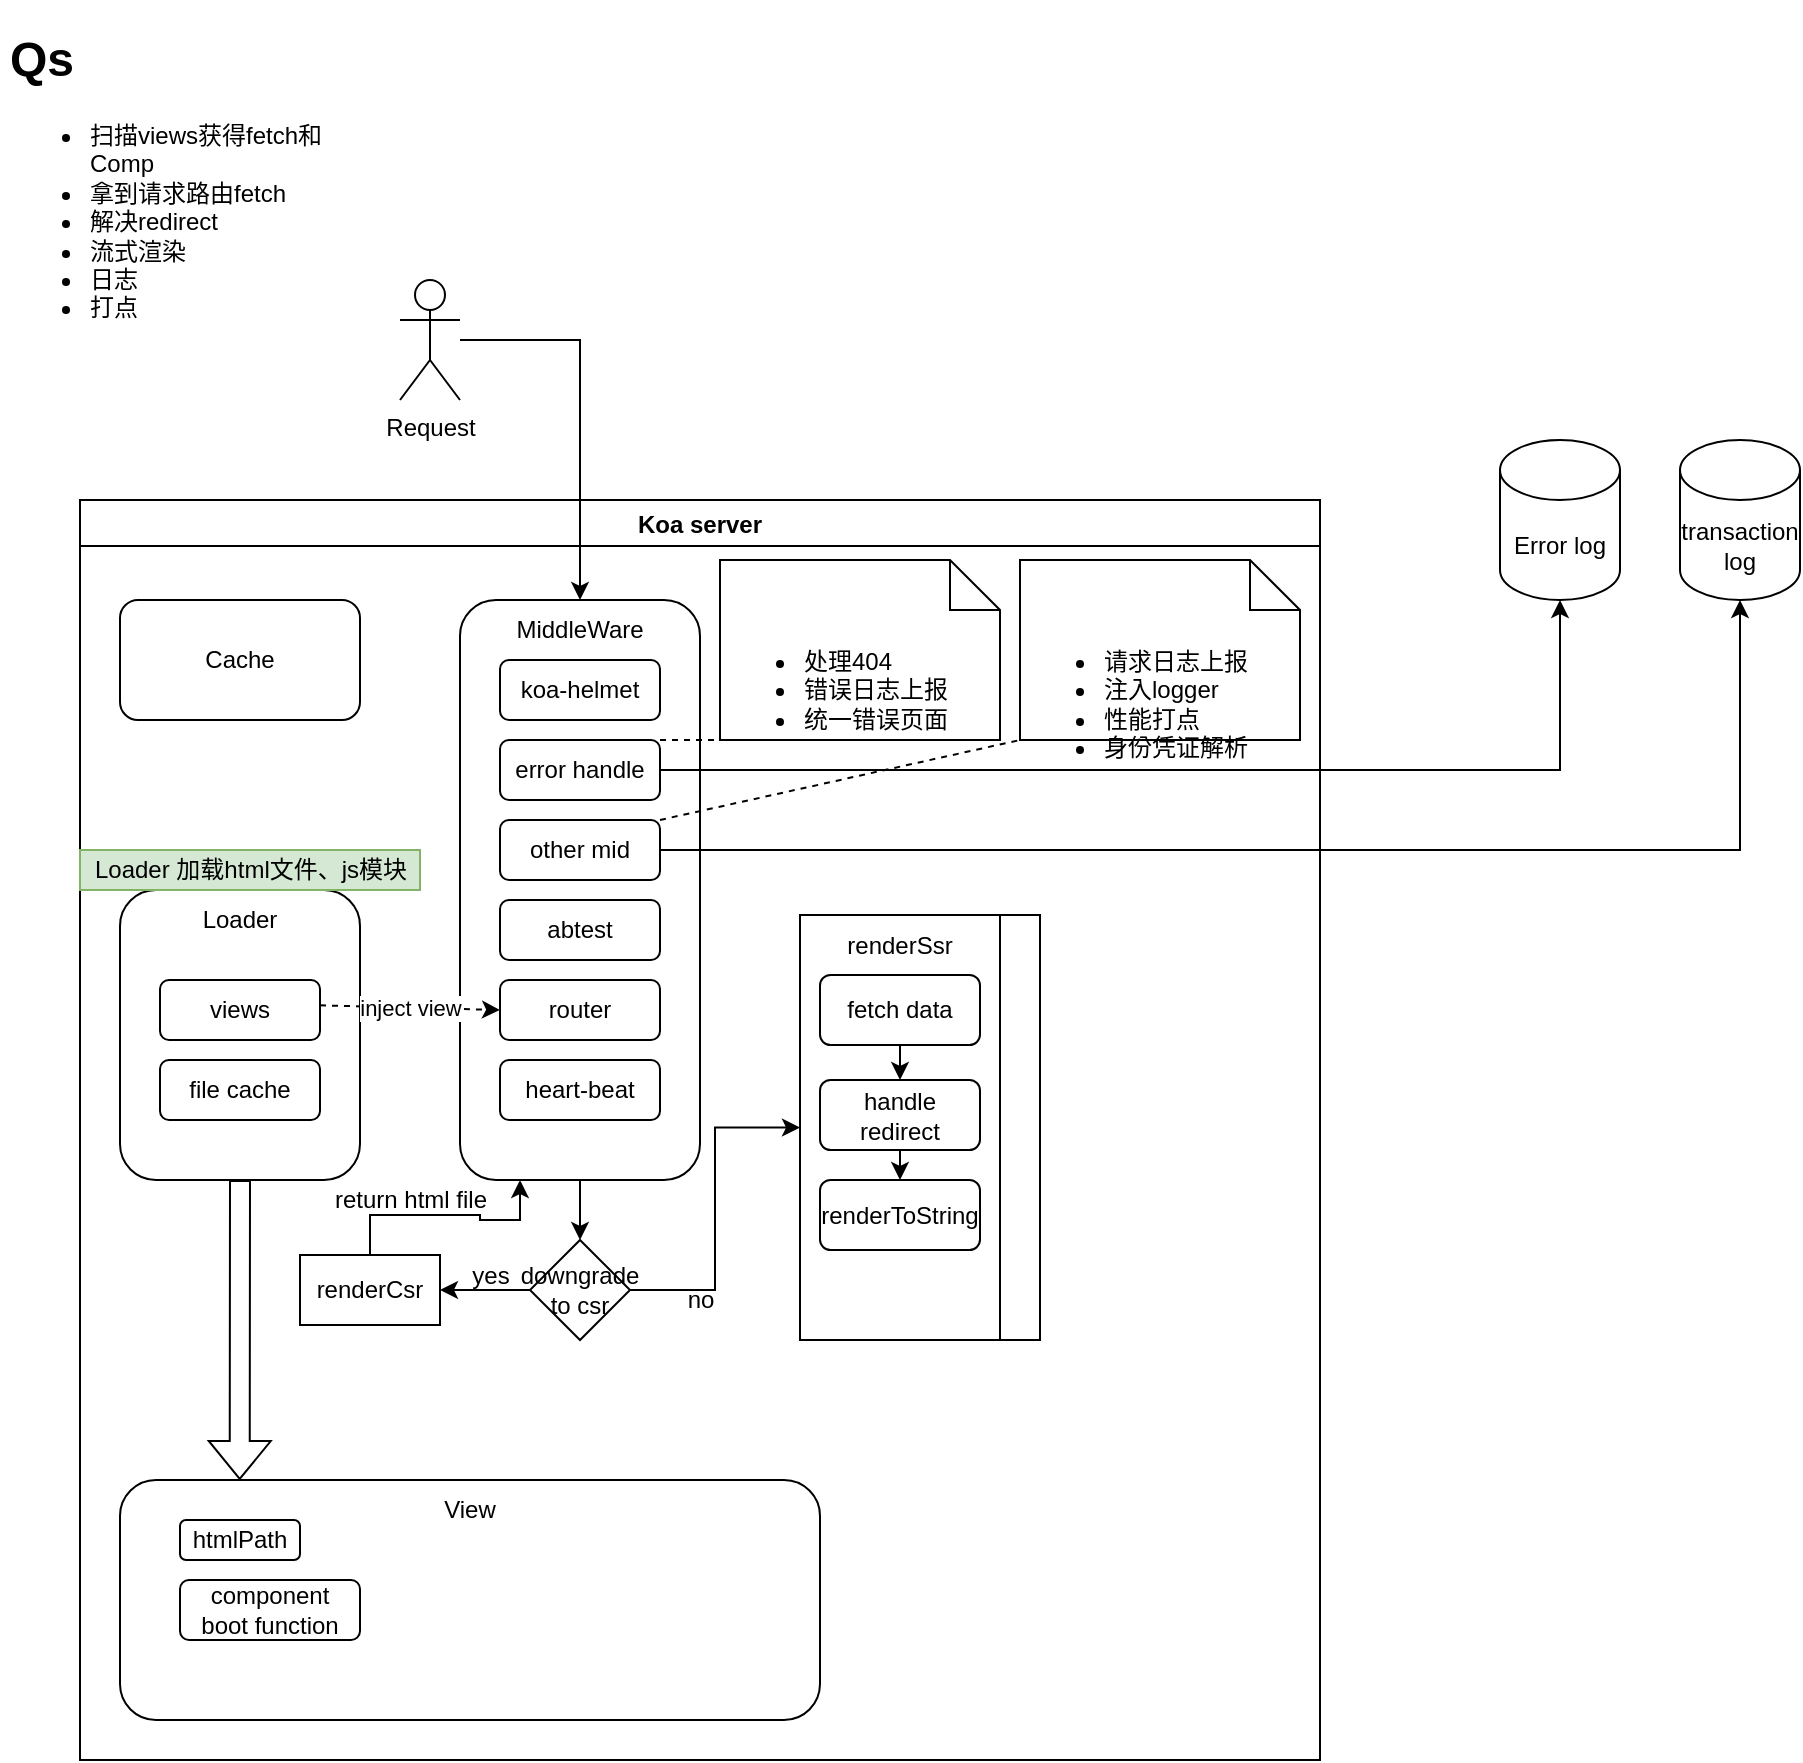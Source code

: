 <mxfile version="16.2.2" type="github">
  <diagram name="Page-1" id="52a04d89-c75d-2922-d76d-85b35f80e030">
    <mxGraphModel dx="813" dy="522" grid="1" gridSize="10" guides="1" tooltips="1" connect="1" arrows="1" fold="1" page="1" pageScale="1" pageWidth="1100" pageHeight="850" background="none" math="0" shadow="0">
      <root>
        <mxCell id="0" />
        <mxCell id="1" parent="0" />
        <mxCell id="tIwHrmOdtHiu5mDoxhR2-10" value="Koa server" style="swimlane;" parent="1" vertex="1">
          <mxGeometry x="50" y="250" width="620" height="630" as="geometry" />
        </mxCell>
        <mxCell id="tIwHrmOdtHiu5mDoxhR2-9" value="Cache" style="rounded=1;whiteSpace=wrap;html=1;" parent="tIwHrmOdtHiu5mDoxhR2-10" vertex="1">
          <mxGeometry x="20" y="50" width="120" height="60" as="geometry" />
        </mxCell>
        <mxCell id="7jh4-iXoxcuFFIxaprjl-4" value="" style="group" parent="tIwHrmOdtHiu5mDoxhR2-10" vertex="1" connectable="0">
          <mxGeometry x="190" y="50" width="290" height="370" as="geometry" />
        </mxCell>
        <mxCell id="7jh4-iXoxcuFFIxaprjl-2" value="" style="rounded=1;whiteSpace=wrap;html=1;" parent="7jh4-iXoxcuFFIxaprjl-4" vertex="1">
          <mxGeometry width="120" height="290" as="geometry" />
        </mxCell>
        <mxCell id="tIwHrmOdtHiu5mDoxhR2-12" value="koa-helmet" style="rounded=1;whiteSpace=wrap;html=1;" parent="7jh4-iXoxcuFFIxaprjl-4" vertex="1">
          <mxGeometry x="20" y="30" width="80" height="30" as="geometry" />
        </mxCell>
        <mxCell id="tIwHrmOdtHiu5mDoxhR2-13" value="error handle" style="rounded=1;whiteSpace=wrap;html=1;" parent="7jh4-iXoxcuFFIxaprjl-4" vertex="1">
          <mxGeometry x="20" y="70" width="80" height="30" as="geometry" />
        </mxCell>
        <mxCell id="7jh4-iXoxcuFFIxaprjl-5" value="MiddleWare" style="text;html=1;strokeColor=none;fillColor=none;align=center;verticalAlign=middle;whiteSpace=wrap;rounded=0;" parent="7jh4-iXoxcuFFIxaprjl-4" vertex="1">
          <mxGeometry x="30" width="60" height="30" as="geometry" />
        </mxCell>
        <mxCell id="7jh4-iXoxcuFFIxaprjl-27" value="other mid" style="rounded=1;whiteSpace=wrap;html=1;" parent="7jh4-iXoxcuFFIxaprjl-4" vertex="1">
          <mxGeometry x="20" y="110" width="80" height="30" as="geometry" />
        </mxCell>
        <mxCell id="7jh4-iXoxcuFFIxaprjl-33" value="abtest" style="rounded=1;whiteSpace=wrap;html=1;" parent="7jh4-iXoxcuFFIxaprjl-4" vertex="1">
          <mxGeometry x="20" y="150" width="80" height="30" as="geometry" />
        </mxCell>
        <mxCell id="7jh4-iXoxcuFFIxaprjl-34" value="router" style="rounded=1;whiteSpace=wrap;html=1;" parent="7jh4-iXoxcuFFIxaprjl-4" vertex="1">
          <mxGeometry x="20" y="190" width="80" height="30" as="geometry" />
        </mxCell>
        <mxCell id="7jh4-iXoxcuFFIxaprjl-35" value="heart-beat" style="rounded=1;whiteSpace=wrap;html=1;" parent="7jh4-iXoxcuFFIxaprjl-4" vertex="1">
          <mxGeometry x="20" y="230" width="80" height="30" as="geometry" />
        </mxCell>
        <mxCell id="1rME_TI9bVdFKtMDWncs-83" value="" style="rounded=0;whiteSpace=wrap;html=1;labelBackgroundColor=none;" vertex="1" parent="7jh4-iXoxcuFFIxaprjl-4">
          <mxGeometry x="190" y="157.5" width="100" height="212.5" as="geometry" />
        </mxCell>
        <mxCell id="7jh4-iXoxcuFFIxaprjl-21" value="&lt;ul&gt;&lt;li&gt;处理404&lt;/li&gt;&lt;li&gt;错误日志上报&lt;/li&gt;&lt;li&gt;统一错误页面&lt;/li&gt;&lt;/ul&gt;" style="shape=note2;boundedLbl=1;whiteSpace=wrap;html=1;size=25;verticalAlign=top;align=left;" parent="tIwHrmOdtHiu5mDoxhR2-10" vertex="1">
          <mxGeometry x="320" y="30" width="140" height="90" as="geometry" />
        </mxCell>
        <mxCell id="7jh4-iXoxcuFFIxaprjl-23" value="" style="endArrow=none;dashed=1;html=1;rounded=0;exitX=1;exitY=0;exitDx=0;exitDy=0;entryX=0.5;entryY=1;entryDx=0;entryDy=0;entryPerimeter=0;" parent="tIwHrmOdtHiu5mDoxhR2-10" source="tIwHrmOdtHiu5mDoxhR2-13" target="7jh4-iXoxcuFFIxaprjl-21" edge="1">
          <mxGeometry width="50" height="50" relative="1" as="geometry">
            <mxPoint x="360" y="-120" as="sourcePoint" />
            <mxPoint x="390" y="-140" as="targetPoint" />
          </mxGeometry>
        </mxCell>
        <mxCell id="7jh4-iXoxcuFFIxaprjl-28" value="&lt;ul&gt;&lt;li&gt;请求日志上报&lt;/li&gt;&lt;li&gt;注入logger&lt;/li&gt;&lt;li&gt;性能打点&lt;/li&gt;&lt;li&gt;身份凭证解析&lt;/li&gt;&lt;/ul&gt;" style="shape=note2;boundedLbl=1;whiteSpace=wrap;html=1;size=25;verticalAlign=top;align=left;" parent="tIwHrmOdtHiu5mDoxhR2-10" vertex="1">
          <mxGeometry x="470" y="30" width="140" height="90" as="geometry" />
        </mxCell>
        <mxCell id="7jh4-iXoxcuFFIxaprjl-30" value="" style="endArrow=none;dashed=1;html=1;rounded=0;exitX=1;exitY=0;exitDx=0;exitDy=0;entryX=0;entryY=1;entryDx=0;entryDy=0;entryPerimeter=0;" parent="tIwHrmOdtHiu5mDoxhR2-10" source="7jh4-iXoxcuFFIxaprjl-27" target="7jh4-iXoxcuFFIxaprjl-28" edge="1">
          <mxGeometry width="50" height="50" relative="1" as="geometry">
            <mxPoint x="340" y="164" as="sourcePoint" />
            <mxPoint x="440" y="164" as="targetPoint" />
          </mxGeometry>
        </mxCell>
        <mxCell id="1rME_TI9bVdFKtMDWncs-13" value="" style="group" vertex="1" connectable="0" parent="tIwHrmOdtHiu5mDoxhR2-10">
          <mxGeometry x="20" y="195" width="120" height="145" as="geometry" />
        </mxCell>
        <mxCell id="7jh4-iXoxcuFFIxaprjl-36" value="" style="rounded=1;whiteSpace=wrap;html=1;" parent="1rME_TI9bVdFKtMDWncs-13" vertex="1">
          <mxGeometry width="120" height="145" as="geometry" />
        </mxCell>
        <mxCell id="1rME_TI9bVdFKtMDWncs-1" value="Loader" style="text;html=1;strokeColor=none;fillColor=none;align=center;verticalAlign=middle;whiteSpace=wrap;rounded=0;" vertex="1" parent="1rME_TI9bVdFKtMDWncs-13">
          <mxGeometry x="30" width="60" height="30" as="geometry" />
        </mxCell>
        <mxCell id="1rME_TI9bVdFKtMDWncs-11" value="views" style="rounded=1;whiteSpace=wrap;html=1;" vertex="1" parent="1rME_TI9bVdFKtMDWncs-13">
          <mxGeometry x="20" y="45" width="80" height="30" as="geometry" />
        </mxCell>
        <mxCell id="1rME_TI9bVdFKtMDWncs-84" value="file cache" style="rounded=1;whiteSpace=wrap;html=1;" vertex="1" parent="1rME_TI9bVdFKtMDWncs-13">
          <mxGeometry x="20" y="85" width="80" height="30" as="geometry" />
        </mxCell>
        <mxCell id="1rME_TI9bVdFKtMDWncs-21" value="" style="endArrow=classic;html=1;rounded=0;dashed=1;exitX=1;exitY=0.422;exitDx=0;exitDy=0;exitPerimeter=0;entryX=0;entryY=0.5;entryDx=0;entryDy=0;" edge="1" parent="tIwHrmOdtHiu5mDoxhR2-10" source="1rME_TI9bVdFKtMDWncs-11" target="7jh4-iXoxcuFFIxaprjl-34">
          <mxGeometry relative="1" as="geometry">
            <mxPoint x="140" y="350" as="sourcePoint" />
            <mxPoint x="240" y="350" as="targetPoint" />
          </mxGeometry>
        </mxCell>
        <mxCell id="1rME_TI9bVdFKtMDWncs-22" value="inject view" style="edgeLabel;resizable=0;html=1;align=center;verticalAlign=middle;" connectable="0" vertex="1" parent="1rME_TI9bVdFKtMDWncs-21">
          <mxGeometry relative="1" as="geometry" />
        </mxCell>
        <mxCell id="1rME_TI9bVdFKtMDWncs-31" style="edgeStyle=orthogonalEdgeStyle;rounded=0;orthogonalLoop=1;jettySize=auto;html=1;exitX=1;exitY=0.5;exitDx=0;exitDy=0;entryX=0;entryY=0.5;entryDx=0;entryDy=0;" edge="1" parent="tIwHrmOdtHiu5mDoxhR2-10" source="1rME_TI9bVdFKtMDWncs-23" target="1rME_TI9bVdFKtMDWncs-26">
          <mxGeometry relative="1" as="geometry" />
        </mxCell>
        <mxCell id="1rME_TI9bVdFKtMDWncs-23" value="downgrade to csr" style="rhombus;whiteSpace=wrap;html=1;labelBackgroundColor=none;" vertex="1" parent="tIwHrmOdtHiu5mDoxhR2-10">
          <mxGeometry x="225" y="370" width="50" height="50" as="geometry" />
        </mxCell>
        <mxCell id="1rME_TI9bVdFKtMDWncs-24" style="edgeStyle=orthogonalEdgeStyle;rounded=0;orthogonalLoop=1;jettySize=auto;html=1;exitX=0.5;exitY=1;exitDx=0;exitDy=0;entryX=0.5;entryY=0;entryDx=0;entryDy=0;" edge="1" parent="tIwHrmOdtHiu5mDoxhR2-10" source="7jh4-iXoxcuFFIxaprjl-2" target="1rME_TI9bVdFKtMDWncs-23">
          <mxGeometry relative="1" as="geometry" />
        </mxCell>
        <mxCell id="1rME_TI9bVdFKtMDWncs-71" style="edgeStyle=orthogonalEdgeStyle;rounded=0;orthogonalLoop=1;jettySize=auto;html=1;exitX=0.5;exitY=0;exitDx=0;exitDy=0;entryX=0.25;entryY=1;entryDx=0;entryDy=0;" edge="1" parent="tIwHrmOdtHiu5mDoxhR2-10" source="1rME_TI9bVdFKtMDWncs-25" target="7jh4-iXoxcuFFIxaprjl-2">
          <mxGeometry relative="1" as="geometry" />
        </mxCell>
        <mxCell id="1rME_TI9bVdFKtMDWncs-25" value="renderCsr" style="rounded=0;whiteSpace=wrap;html=1;labelBackgroundColor=none;" vertex="1" parent="tIwHrmOdtHiu5mDoxhR2-10">
          <mxGeometry x="110" y="377.5" width="70" height="35" as="geometry" />
        </mxCell>
        <mxCell id="1rME_TI9bVdFKtMDWncs-34" value="" style="rounded=1;whiteSpace=wrap;html=1;labelBackgroundColor=none;" vertex="1" parent="tIwHrmOdtHiu5mDoxhR2-10">
          <mxGeometry x="20" y="490" width="350" height="120" as="geometry" />
        </mxCell>
        <mxCell id="1rME_TI9bVdFKtMDWncs-35" value="View" style="text;html=1;strokeColor=none;fillColor=none;align=center;verticalAlign=middle;whiteSpace=wrap;rounded=0;labelBackgroundColor=none;" vertex="1" parent="tIwHrmOdtHiu5mDoxhR2-10">
          <mxGeometry x="165" y="490" width="60" height="30" as="geometry" />
        </mxCell>
        <mxCell id="1rME_TI9bVdFKtMDWncs-36" value="htmlPath" style="rounded=1;whiteSpace=wrap;html=1;labelBackgroundColor=none;" vertex="1" parent="tIwHrmOdtHiu5mDoxhR2-10">
          <mxGeometry x="50" y="510" width="60" height="20" as="geometry" />
        </mxCell>
        <mxCell id="1rME_TI9bVdFKtMDWncs-37" value="" style="shape=flexArrow;endArrow=classic;html=1;rounded=0;entryX=0.171;entryY=0;entryDx=0;entryDy=0;entryPerimeter=0;" edge="1" parent="tIwHrmOdtHiu5mDoxhR2-10" target="1rME_TI9bVdFKtMDWncs-34">
          <mxGeometry width="50" height="50" relative="1" as="geometry">
            <mxPoint x="80" y="340" as="sourcePoint" />
            <mxPoint x="140" y="350" as="targetPoint" />
          </mxGeometry>
        </mxCell>
        <mxCell id="1rME_TI9bVdFKtMDWncs-27" style="edgeStyle=orthogonalEdgeStyle;rounded=0;orthogonalLoop=1;jettySize=auto;html=1;entryX=1;entryY=0.5;entryDx=0;entryDy=0;" edge="1" parent="tIwHrmOdtHiu5mDoxhR2-10" source="1rME_TI9bVdFKtMDWncs-23" target="1rME_TI9bVdFKtMDWncs-25">
          <mxGeometry relative="1" as="geometry" />
        </mxCell>
        <mxCell id="1rME_TI9bVdFKtMDWncs-30" value="" style="group" vertex="1" connectable="0" parent="tIwHrmOdtHiu5mDoxhR2-10">
          <mxGeometry x="190" y="377.5" width="30" height="20" as="geometry" />
        </mxCell>
        <mxCell id="1rME_TI9bVdFKtMDWncs-29" value="yes" style="text;html=1;align=center;verticalAlign=middle;resizable=0;points=[];autosize=1;strokeColor=none;fillColor=none;" vertex="1" parent="1rME_TI9bVdFKtMDWncs-30">
          <mxGeometry width="30" height="20" as="geometry" />
        </mxCell>
        <mxCell id="1rME_TI9bVdFKtMDWncs-72" value="return html file" style="text;html=1;align=center;verticalAlign=middle;resizable=0;points=[];autosize=1;strokeColor=none;fillColor=none;" vertex="1" parent="tIwHrmOdtHiu5mDoxhR2-10">
          <mxGeometry x="120" y="340" width="90" height="20" as="geometry" />
        </mxCell>
        <mxCell id="1rME_TI9bVdFKtMDWncs-75" value="" style="group" vertex="1" connectable="0" parent="tIwHrmOdtHiu5mDoxhR2-10">
          <mxGeometry x="360" y="207.5" width="140" height="212.5" as="geometry" />
        </mxCell>
        <mxCell id="1rME_TI9bVdFKtMDWncs-26" value="" style="rounded=0;whiteSpace=wrap;html=1;labelBackgroundColor=none;" vertex="1" parent="1rME_TI9bVdFKtMDWncs-75">
          <mxGeometry width="100" height="212.5" as="geometry" />
        </mxCell>
        <mxCell id="1rME_TI9bVdFKtMDWncs-74" value="renderSsr" style="text;html=1;strokeColor=none;fillColor=none;align=center;verticalAlign=middle;whiteSpace=wrap;rounded=0;labelBackgroundColor=none;" vertex="1" parent="1rME_TI9bVdFKtMDWncs-75">
          <mxGeometry x="7.143" width="85.714" height="30" as="geometry" />
        </mxCell>
        <mxCell id="1rME_TI9bVdFKtMDWncs-78" style="edgeStyle=orthogonalEdgeStyle;rounded=0;orthogonalLoop=1;jettySize=auto;html=1;exitX=0.5;exitY=1;exitDx=0;exitDy=0;entryX=0.5;entryY=0;entryDx=0;entryDy=0;" edge="1" parent="1rME_TI9bVdFKtMDWncs-75" source="1rME_TI9bVdFKtMDWncs-76" target="1rME_TI9bVdFKtMDWncs-77">
          <mxGeometry relative="1" as="geometry" />
        </mxCell>
        <mxCell id="1rME_TI9bVdFKtMDWncs-76" value="fetch data" style="rounded=1;whiteSpace=wrap;html=1;labelBackgroundColor=none;" vertex="1" parent="1rME_TI9bVdFKtMDWncs-75">
          <mxGeometry x="10" y="30" width="80" height="35" as="geometry" />
        </mxCell>
        <mxCell id="1rME_TI9bVdFKtMDWncs-82" style="edgeStyle=orthogonalEdgeStyle;rounded=0;orthogonalLoop=1;jettySize=auto;html=1;exitX=0.5;exitY=1;exitDx=0;exitDy=0;entryX=0.5;entryY=0;entryDx=0;entryDy=0;" edge="1" parent="1rME_TI9bVdFKtMDWncs-75" source="1rME_TI9bVdFKtMDWncs-77" target="1rME_TI9bVdFKtMDWncs-80">
          <mxGeometry relative="1" as="geometry" />
        </mxCell>
        <mxCell id="1rME_TI9bVdFKtMDWncs-77" value="handle redirect" style="rounded=1;whiteSpace=wrap;html=1;labelBackgroundColor=none;" vertex="1" parent="1rME_TI9bVdFKtMDWncs-75">
          <mxGeometry x="10" y="82.5" width="80" height="35" as="geometry" />
        </mxCell>
        <mxCell id="1rME_TI9bVdFKtMDWncs-80" value="renderToString" style="rounded=1;whiteSpace=wrap;html=1;labelBackgroundColor=none;" vertex="1" parent="1rME_TI9bVdFKtMDWncs-75">
          <mxGeometry x="10.0" y="132.5" width="80" height="35" as="geometry" />
        </mxCell>
        <mxCell id="1rME_TI9bVdFKtMDWncs-79" value="component&lt;br&gt;boot function" style="rounded=1;whiteSpace=wrap;html=1;labelBackgroundColor=none;" vertex="1" parent="tIwHrmOdtHiu5mDoxhR2-10">
          <mxGeometry x="50" y="540" width="90" height="30" as="geometry" />
        </mxCell>
        <mxCell id="1rME_TI9bVdFKtMDWncs-85" value="Loader 加载html文件、js模块" style="text;html=1;align=center;verticalAlign=middle;resizable=0;points=[];autosize=1;strokeColor=#82b366;fillColor=#d5e8d4;" vertex="1" parent="tIwHrmOdtHiu5mDoxhR2-10">
          <mxGeometry y="175" width="170" height="20" as="geometry" />
        </mxCell>
        <mxCell id="tIwHrmOdtHiu5mDoxhR2-4" value="&lt;h1&gt;Qs&lt;/h1&gt;&lt;p&gt;&lt;/p&gt;&lt;ul&gt;&lt;li&gt;扫描views获得fetch和Comp&lt;/li&gt;&lt;li&gt;拿到请求路由fetch&lt;/li&gt;&lt;li&gt;解决redirect&lt;/li&gt;&lt;li&gt;流式渲染&lt;/li&gt;&lt;li&gt;日志&lt;/li&gt;&lt;li&gt;打点&lt;/li&gt;&lt;/ul&gt;&lt;p&gt;&lt;/p&gt;" style="text;html=1;strokeColor=none;fillColor=none;spacing=5;spacingTop=-20;whiteSpace=wrap;overflow=hidden;rounded=0;" parent="1" vertex="1">
          <mxGeometry x="10" y="10" width="190" height="150" as="geometry" />
        </mxCell>
        <mxCell id="7jh4-iXoxcuFFIxaprjl-11" value="Error log" style="shape=cylinder3;whiteSpace=wrap;html=1;boundedLbl=1;backgroundOutline=1;size=15;" parent="1" vertex="1">
          <mxGeometry x="760" y="220" width="60" height="80" as="geometry" />
        </mxCell>
        <mxCell id="7jh4-iXoxcuFFIxaprjl-12" style="edgeStyle=orthogonalEdgeStyle;rounded=0;orthogonalLoop=1;jettySize=auto;html=1;exitX=1;exitY=0.5;exitDx=0;exitDy=0;entryX=0.5;entryY=1;entryDx=0;entryDy=0;entryPerimeter=0;" parent="1" source="tIwHrmOdtHiu5mDoxhR2-13" target="7jh4-iXoxcuFFIxaprjl-11" edge="1">
          <mxGeometry relative="1" as="geometry" />
        </mxCell>
        <mxCell id="7jh4-iXoxcuFFIxaprjl-14" value="" style="edgeStyle=orthogonalEdgeStyle;rounded=0;orthogonalLoop=1;jettySize=auto;html=1;entryX=0.5;entryY=0;entryDx=0;entryDy=0;" parent="1" source="7jh4-iXoxcuFFIxaprjl-13" target="7jh4-iXoxcuFFIxaprjl-5" edge="1">
          <mxGeometry relative="1" as="geometry">
            <mxPoint x="225" y="340" as="targetPoint" />
          </mxGeometry>
        </mxCell>
        <mxCell id="7jh4-iXoxcuFFIxaprjl-13" value="Request&lt;br&gt;" style="shape=umlActor;verticalLabelPosition=bottom;verticalAlign=top;html=1;outlineConnect=0;" parent="1" vertex="1">
          <mxGeometry x="210" y="140" width="30" height="60" as="geometry" />
        </mxCell>
        <mxCell id="7jh4-iXoxcuFFIxaprjl-31" value="transaction log" style="shape=cylinder3;whiteSpace=wrap;html=1;boundedLbl=1;backgroundOutline=1;size=15;" parent="1" vertex="1">
          <mxGeometry x="850" y="220" width="60" height="80" as="geometry" />
        </mxCell>
        <mxCell id="7jh4-iXoxcuFFIxaprjl-32" style="edgeStyle=orthogonalEdgeStyle;rounded=0;orthogonalLoop=1;jettySize=auto;html=1;exitX=1;exitY=0.5;exitDx=0;exitDy=0;entryX=0.5;entryY=1;entryDx=0;entryDy=0;entryPerimeter=0;" parent="1" source="7jh4-iXoxcuFFIxaprjl-27" target="7jh4-iXoxcuFFIxaprjl-31" edge="1">
          <mxGeometry relative="1" as="geometry" />
        </mxCell>
        <mxCell id="1rME_TI9bVdFKtMDWncs-32" value="no" style="text;html=1;align=center;verticalAlign=middle;resizable=0;points=[];autosize=1;strokeColor=none;fillColor=none;" vertex="1" parent="1">
          <mxGeometry x="345" y="640" width="30" height="20" as="geometry" />
        </mxCell>
      </root>
    </mxGraphModel>
  </diagram>
</mxfile>
